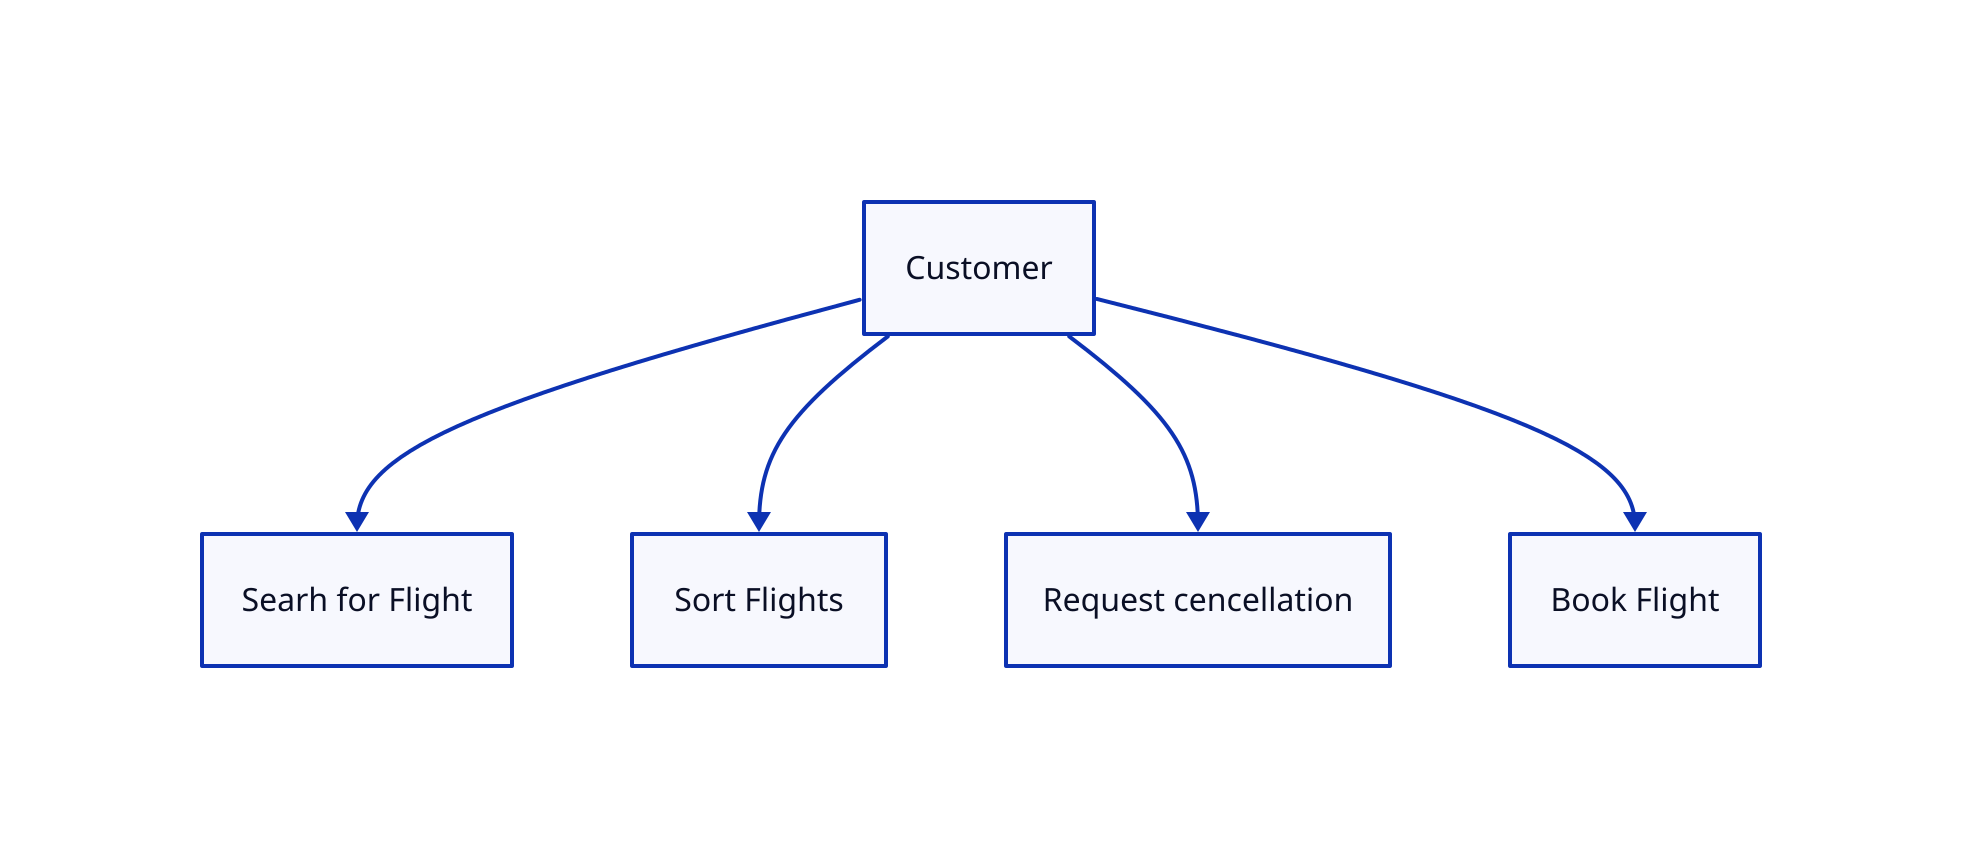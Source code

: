 Customer -> Searh for Flight
Customer -> Sort Flights
Customer -> Request cencellation
Customer -> Book Flight



